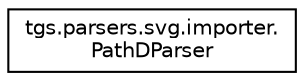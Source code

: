 digraph "Graphical Class Hierarchy"
{
  edge [fontname="Helvetica",fontsize="10",labelfontname="Helvetica",labelfontsize="10"];
  node [fontname="Helvetica",fontsize="10",shape=record];
  rankdir="LR";
  Node0 [label="tgs.parsers.svg.importer.\lPathDParser",height=0.2,width=0.4,color="black", fillcolor="white", style="filled",URL="$classtgs_1_1parsers_1_1svg_1_1importer_1_1PathDParser.html"];
}
